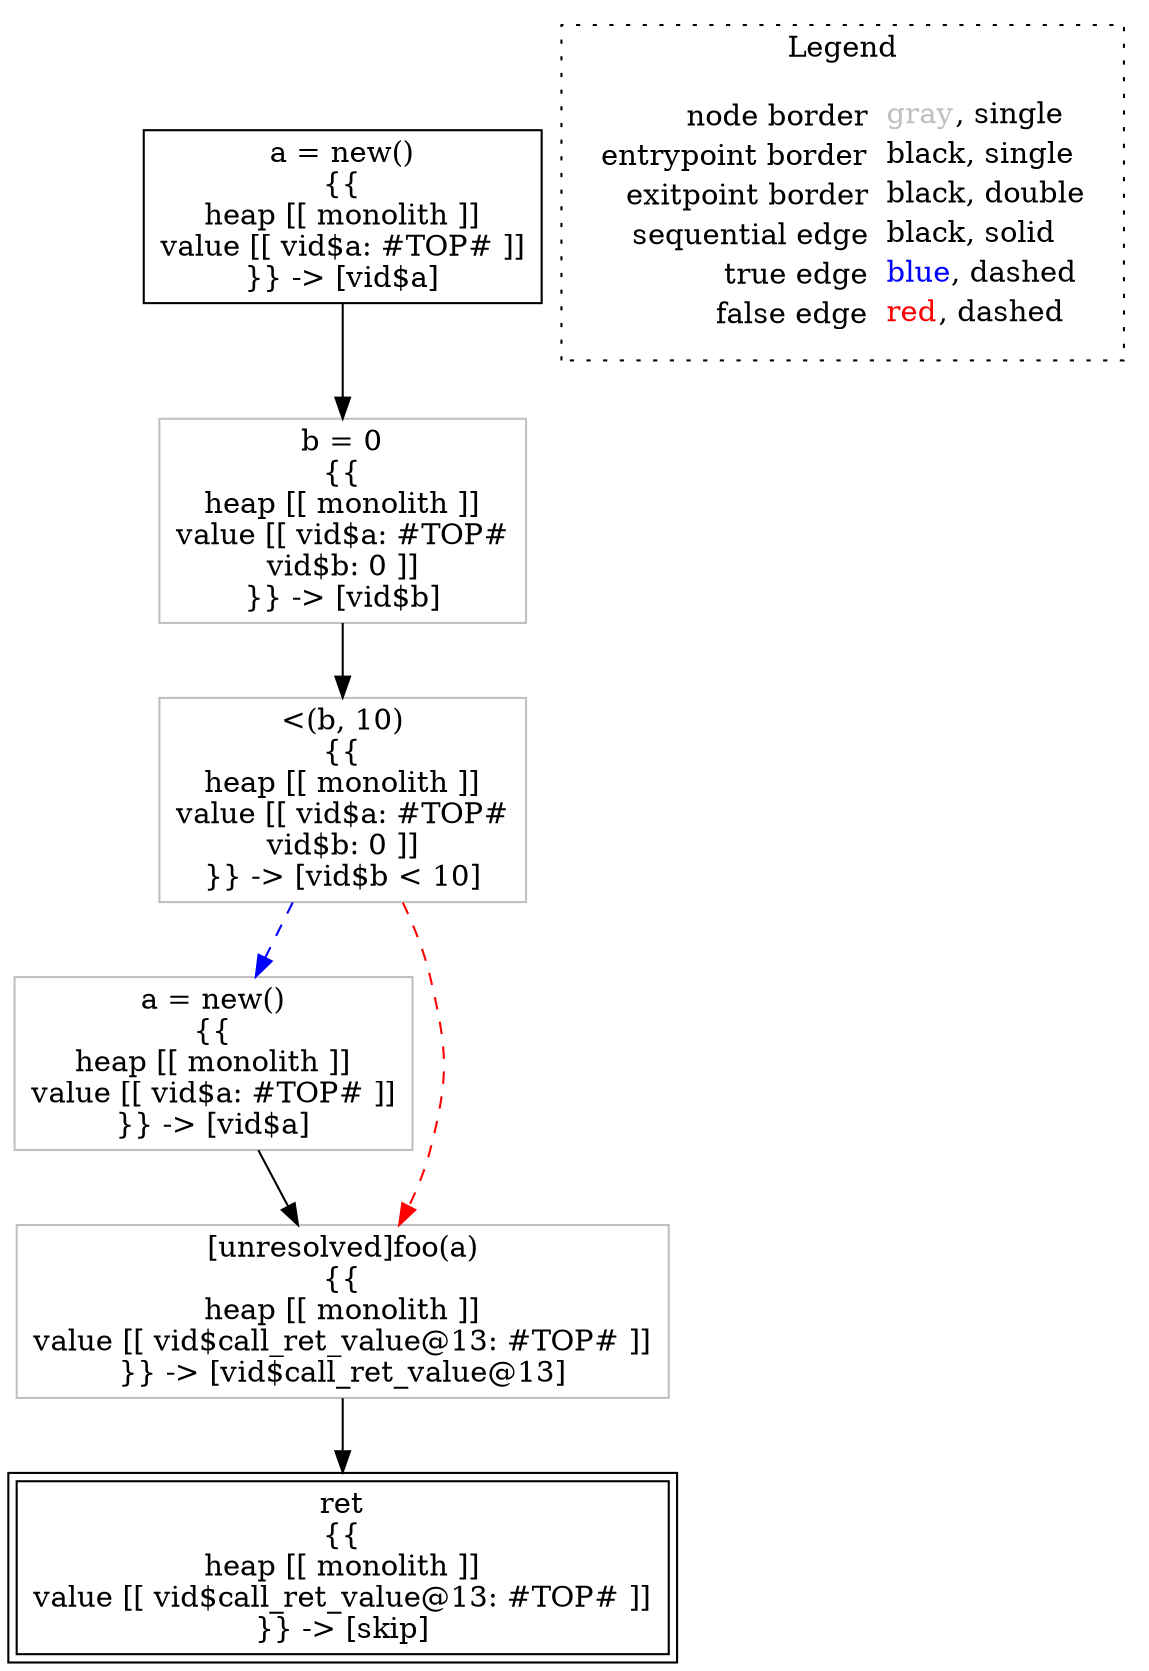 digraph {
	"node0" [shape="rect",color="black",label=<a = new()<BR/>{{<BR/>heap [[ monolith ]]<BR/>value [[ vid$a: #TOP# ]]<BR/>}} -&gt; [vid$a]>];
	"node1" [shape="rect",color="black",peripheries="2",label=<ret<BR/>{{<BR/>heap [[ monolith ]]<BR/>value [[ vid$call_ret_value@13: #TOP# ]]<BR/>}} -&gt; [skip]>];
	"node2" [shape="rect",color="gray",label=<a = new()<BR/>{{<BR/>heap [[ monolith ]]<BR/>value [[ vid$a: #TOP# ]]<BR/>}} -&gt; [vid$a]>];
	"node3" [shape="rect",color="gray",label=<b = 0<BR/>{{<BR/>heap [[ monolith ]]<BR/>value [[ vid$a: #TOP#<BR/>vid$b: 0 ]]<BR/>}} -&gt; [vid$b]>];
	"node4" [shape="rect",color="gray",label=<[unresolved]foo(a)<BR/>{{<BR/>heap [[ monolith ]]<BR/>value [[ vid$call_ret_value@13: #TOP# ]]<BR/>}} -&gt; [vid$call_ret_value@13]>];
	"node5" [shape="rect",color="gray",label=<&lt;(b, 10)<BR/>{{<BR/>heap [[ monolith ]]<BR/>value [[ vid$a: #TOP#<BR/>vid$b: 0 ]]<BR/>}} -&gt; [vid$b &lt; 10]>];
	"node2" -> "node4" [color="black"];
	"node3" -> "node5" [color="black"];
	"node4" -> "node1" [color="black"];
	"node0" -> "node3" [color="black"];
	"node5" -> "node2" [color="blue",style="dashed"];
	"node5" -> "node4" [color="red",style="dashed"];
subgraph cluster_legend {
	label="Legend";
	style=dotted;
	node [shape=plaintext];
	"legend" [label=<<table border="0" cellpadding="2" cellspacing="0" cellborder="0"><tr><td align="right">node border&nbsp;</td><td align="left"><font color="gray">gray</font>, single</td></tr><tr><td align="right">entrypoint border&nbsp;</td><td align="left"><font color="black">black</font>, single</td></tr><tr><td align="right">exitpoint border&nbsp;</td><td align="left"><font color="black">black</font>, double</td></tr><tr><td align="right">sequential edge&nbsp;</td><td align="left"><font color="black">black</font>, solid</td></tr><tr><td align="right">true edge&nbsp;</td><td align="left"><font color="blue">blue</font>, dashed</td></tr><tr><td align="right">false edge&nbsp;</td><td align="left"><font color="red">red</font>, dashed</td></tr></table>>];
}

}
